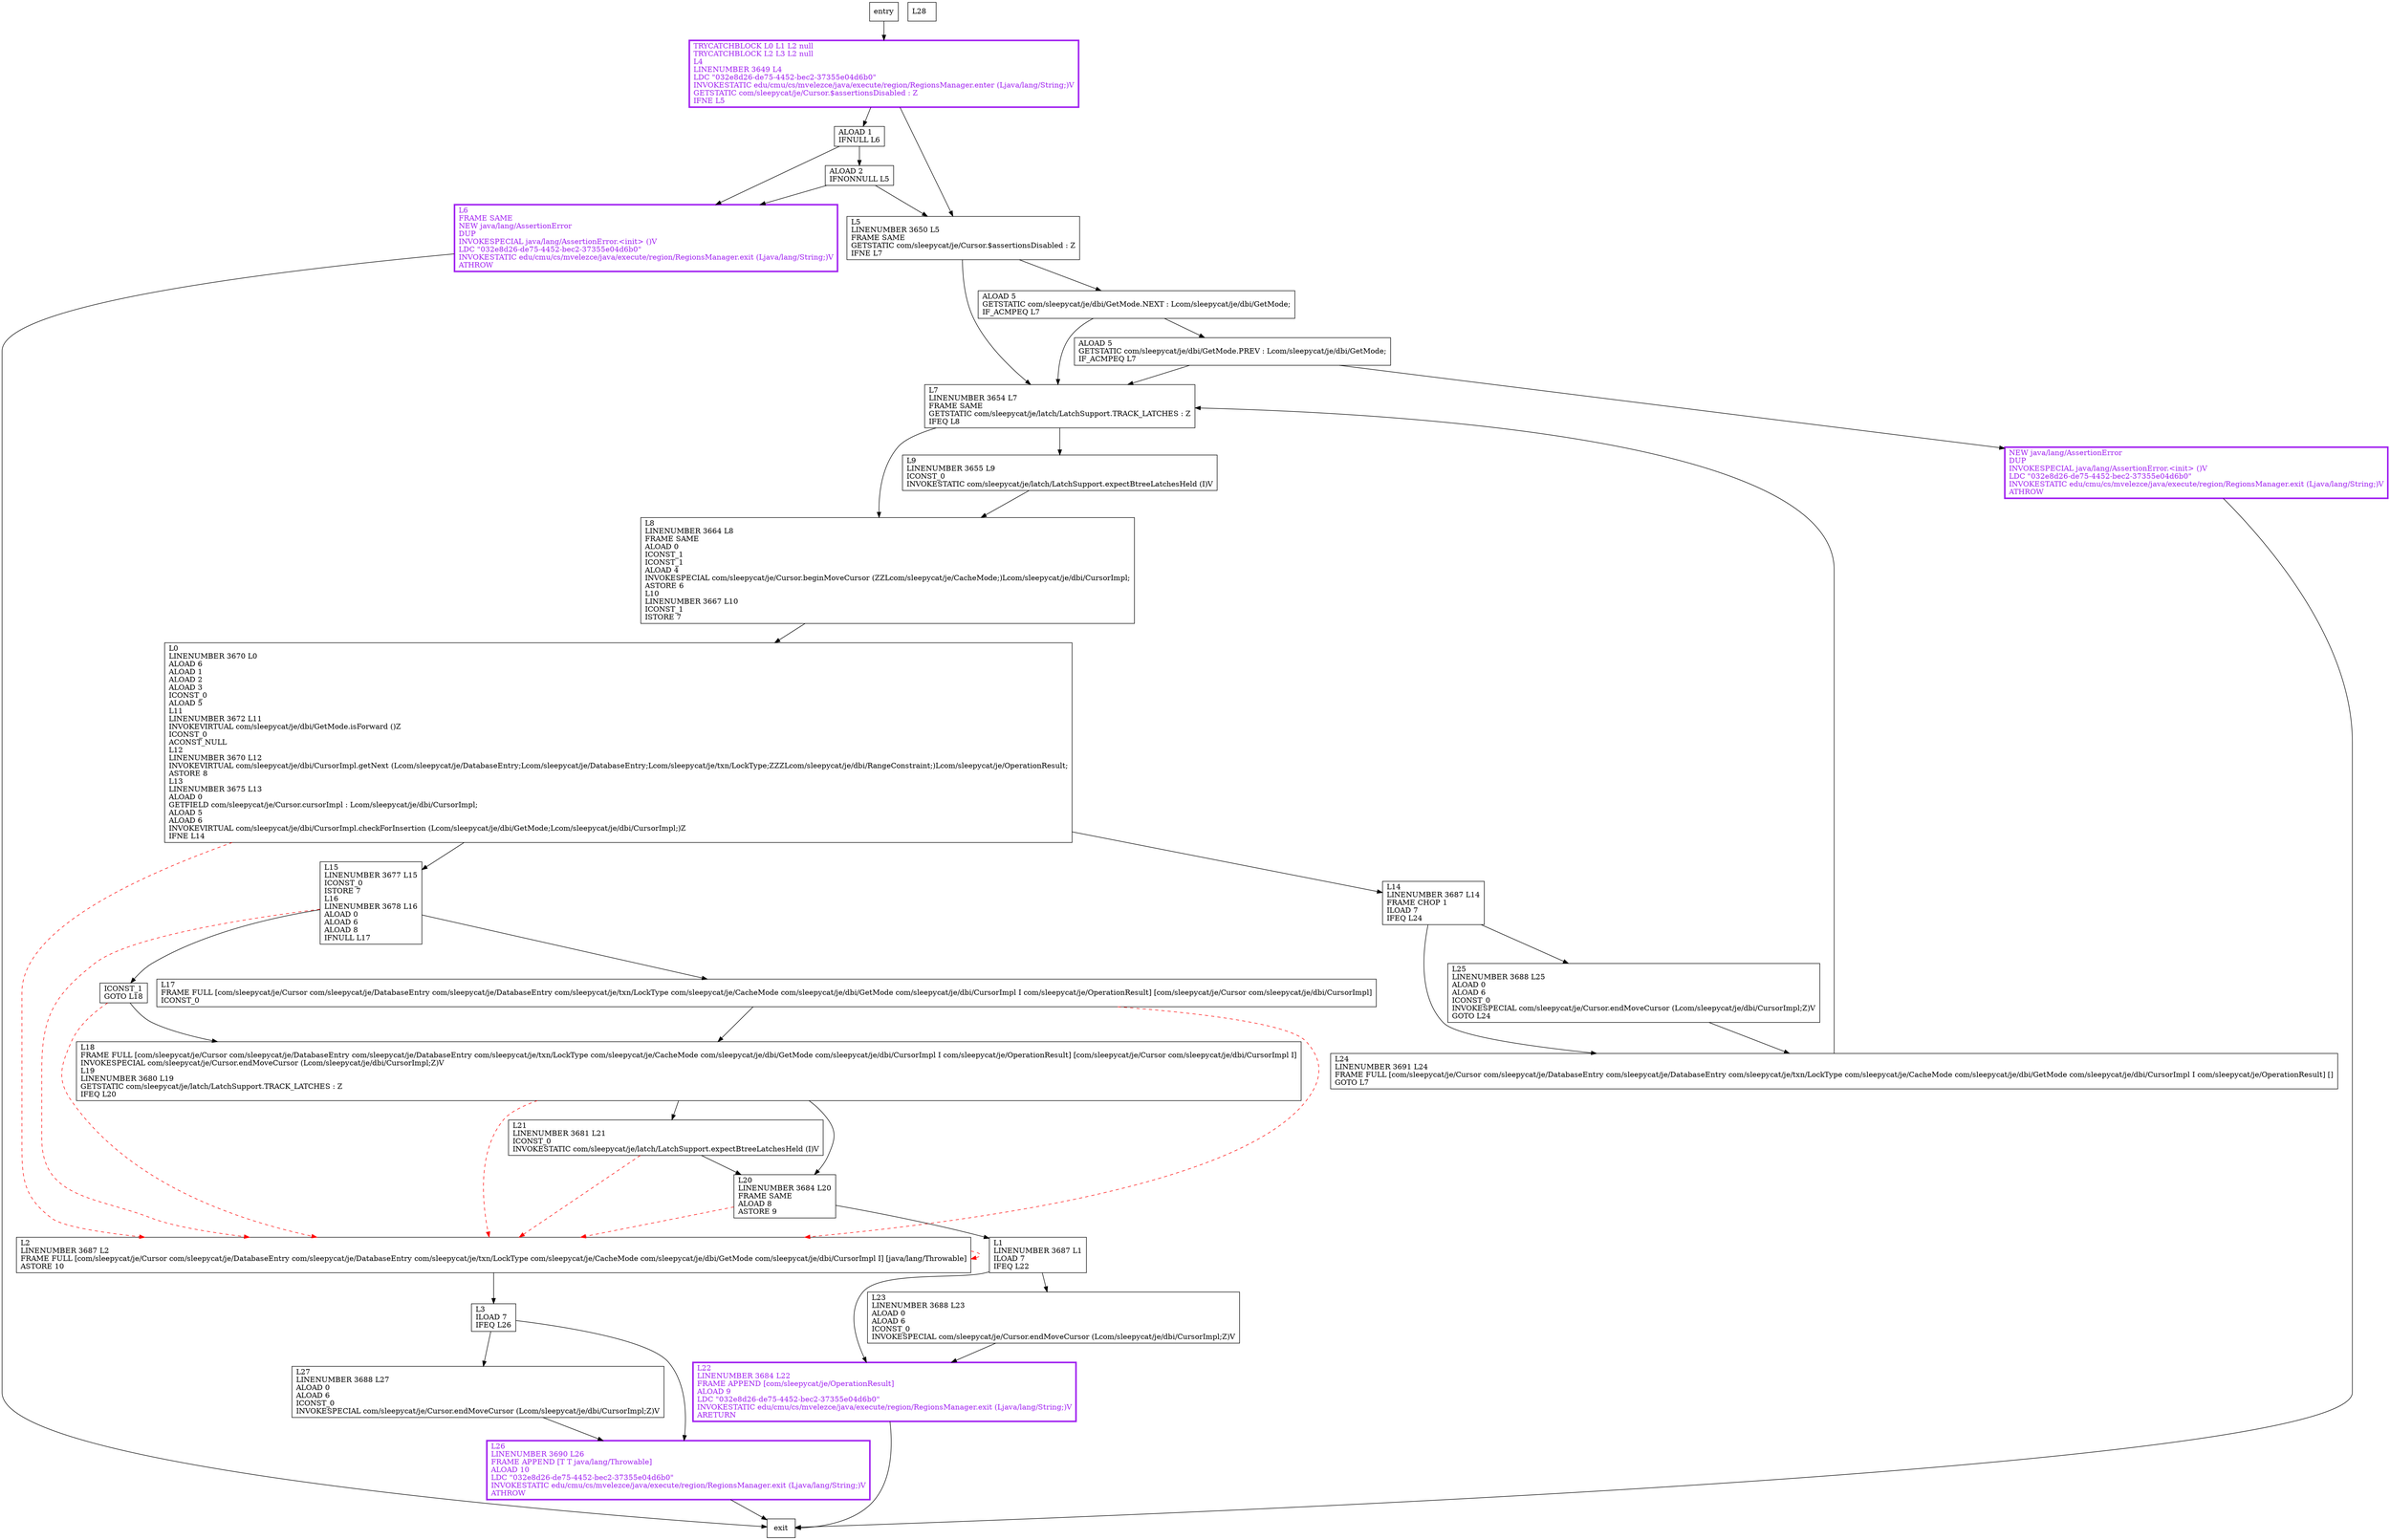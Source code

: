 digraph retrieveNextCheckForInsertion {
node [shape=record];
638339788 [label="L18\lFRAME FULL [com/sleepycat/je/Cursor com/sleepycat/je/DatabaseEntry com/sleepycat/je/DatabaseEntry com/sleepycat/je/txn/LockType com/sleepycat/je/CacheMode com/sleepycat/je/dbi/GetMode com/sleepycat/je/dbi/CursorImpl I com/sleepycat/je/OperationResult] [com/sleepycat/je/Cursor com/sleepycat/je/dbi/CursorImpl I]\lINVOKESPECIAL com/sleepycat/je/Cursor.endMoveCursor (Lcom/sleepycat/je/dbi/CursorImpl;Z)V\lL19\lLINENUMBER 3680 L19\lGETSTATIC com/sleepycat/je/latch/LatchSupport.TRACK_LATCHES : Z\lIFEQ L20\l"];
237324879 [label="L23\lLINENUMBER 3688 L23\lALOAD 0\lALOAD 6\lICONST_0\lINVOKESPECIAL com/sleepycat/je/Cursor.endMoveCursor (Lcom/sleepycat/je/dbi/CursorImpl;Z)V\l"];
1131546070 [label="L3\lILOAD 7\lIFEQ L26\l"];
256591411 [label="L0\lLINENUMBER 3670 L0\lALOAD 6\lALOAD 1\lALOAD 2\lALOAD 3\lICONST_0\lALOAD 5\lL11\lLINENUMBER 3672 L11\lINVOKEVIRTUAL com/sleepycat/je/dbi/GetMode.isForward ()Z\lICONST_0\lACONST_NULL\lL12\lLINENUMBER 3670 L12\lINVOKEVIRTUAL com/sleepycat/je/dbi/CursorImpl.getNext (Lcom/sleepycat/je/DatabaseEntry;Lcom/sleepycat/je/DatabaseEntry;Lcom/sleepycat/je/txn/LockType;ZZZLcom/sleepycat/je/dbi/RangeConstraint;)Lcom/sleepycat/je/OperationResult;\lASTORE 8\lL13\lLINENUMBER 3675 L13\lALOAD 0\lGETFIELD com/sleepycat/je/Cursor.cursorImpl : Lcom/sleepycat/je/dbi/CursorImpl;\lALOAD 5\lALOAD 6\lINVOKEVIRTUAL com/sleepycat/je/dbi/CursorImpl.checkForInsertion (Lcom/sleepycat/je/dbi/GetMode;Lcom/sleepycat/je/dbi/CursorImpl;)Z\lIFNE L14\l"];
963249195 [label="L5\lLINENUMBER 3650 L5\lFRAME SAME\lGETSTATIC com/sleepycat/je/Cursor.$assertionsDisabled : Z\lIFNE L7\l"];
1317390478 [label="L15\lLINENUMBER 3677 L15\lICONST_0\lISTORE 7\lL16\lLINENUMBER 3678 L16\lALOAD 0\lALOAD 6\lALOAD 8\lIFNULL L17\l"];
1469558221 [label="ALOAD 5\lGETSTATIC com/sleepycat/je/dbi/GetMode.NEXT : Lcom/sleepycat/je/dbi/GetMode;\lIF_ACMPEQ L7\l"];
746302982 [label="L6\lFRAME SAME\lNEW java/lang/AssertionError\lDUP\lINVOKESPECIAL java/lang/AssertionError.\<init\> ()V\lLDC \"032e8d26-de75-4452-bec2-37355e04d6b0\"\lINVOKESTATIC edu/cmu/cs/mvelezce/java/execute/region/RegionsManager.exit (Ljava/lang/String;)V\lATHROW\l"];
304221942 [label="NEW java/lang/AssertionError\lDUP\lINVOKESPECIAL java/lang/AssertionError.\<init\> ()V\lLDC \"032e8d26-de75-4452-bec2-37355e04d6b0\"\lINVOKESTATIC edu/cmu/cs/mvelezce/java/execute/region/RegionsManager.exit (Ljava/lang/String;)V\lATHROW\l"];
2068946720 [label="L17\lFRAME FULL [com/sleepycat/je/Cursor com/sleepycat/je/DatabaseEntry com/sleepycat/je/DatabaseEntry com/sleepycat/je/txn/LockType com/sleepycat/je/CacheMode com/sleepycat/je/dbi/GetMode com/sleepycat/je/dbi/CursorImpl I com/sleepycat/je/OperationResult] [com/sleepycat/je/Cursor com/sleepycat/je/dbi/CursorImpl]\lICONST_0\l"];
1177368379 [label="L20\lLINENUMBER 3684 L20\lFRAME SAME\lALOAD 8\lASTORE 9\l"];
1796603790 [label="L26\lLINENUMBER 3690 L26\lFRAME APPEND [T T java/lang/Throwable]\lALOAD 10\lLDC \"032e8d26-de75-4452-bec2-37355e04d6b0\"\lINVOKESTATIC edu/cmu/cs/mvelezce/java/execute/region/RegionsManager.exit (Ljava/lang/String;)V\lATHROW\l"];
2019971538 [label="L27\lLINENUMBER 3688 L27\lALOAD 0\lALOAD 6\lICONST_0\lINVOKESPECIAL com/sleepycat/je/Cursor.endMoveCursor (Lcom/sleepycat/je/dbi/CursorImpl;Z)V\l"];
2024878266 [label="L9\lLINENUMBER 3655 L9\lICONST_0\lINVOKESTATIC com/sleepycat/je/latch/LatchSupport.expectBtreeLatchesHeld (I)V\l"];
1796597764 [label="L8\lLINENUMBER 3664 L8\lFRAME SAME\lALOAD 0\lICONST_1\lICONST_1\lALOAD 4\lINVOKESPECIAL com/sleepycat/je/Cursor.beginMoveCursor (ZZLcom/sleepycat/je/CacheMode;)Lcom/sleepycat/je/dbi/CursorImpl;\lASTORE 6\lL10\lLINENUMBER 3667 L10\lICONST_1\lISTORE 7\l"];
383629653 [label="ALOAD 1\lIFNULL L6\l"];
1675134741 [label="ALOAD 5\lGETSTATIC com/sleepycat/je/dbi/GetMode.PREV : Lcom/sleepycat/je/dbi/GetMode;\lIF_ACMPEQ L7\l"];
715175682 [label="L1\lLINENUMBER 3687 L1\lILOAD 7\lIFEQ L22\l"];
1043701832 [label="L7\lLINENUMBER 3654 L7\lFRAME SAME\lGETSTATIC com/sleepycat/je/latch/LatchSupport.TRACK_LATCHES : Z\lIFEQ L8\l"];
2038063839 [label="L21\lLINENUMBER 3681 L21\lICONST_0\lINVOKESTATIC com/sleepycat/je/latch/LatchSupport.expectBtreeLatchesHeld (I)V\l"];
2138327179 [label="ALOAD 2\lIFNONNULL L5\l"];
255962670 [label="TRYCATCHBLOCK L0 L1 L2 null\lTRYCATCHBLOCK L2 L3 L2 null\lL4\lLINENUMBER 3649 L4\lLDC \"032e8d26-de75-4452-bec2-37355e04d6b0\"\lINVOKESTATIC edu/cmu/cs/mvelezce/java/execute/region/RegionsManager.enter (Ljava/lang/String;)V\lGETSTATIC com/sleepycat/je/Cursor.$assertionsDisabled : Z\lIFNE L5\l"];
1288845916 [label="L14\lLINENUMBER 3687 L14\lFRAME CHOP 1\lILOAD 7\lIFEQ L24\l"];
1330029339 [label="L24\lLINENUMBER 3691 L24\lFRAME FULL [com/sleepycat/je/Cursor com/sleepycat/je/DatabaseEntry com/sleepycat/je/DatabaseEntry com/sleepycat/je/txn/LockType com/sleepycat/je/CacheMode com/sleepycat/je/dbi/GetMode com/sleepycat/je/dbi/CursorImpl I com/sleepycat/je/OperationResult] []\lGOTO L7\l"];
533637273 [label="L28\l"];
1061160196 [label="ICONST_1\lGOTO L18\l"];
1245395821 [label="L22\lLINENUMBER 3684 L22\lFRAME APPEND [com/sleepycat/je/OperationResult]\lALOAD 9\lLDC \"032e8d26-de75-4452-bec2-37355e04d6b0\"\lINVOKESTATIC edu/cmu/cs/mvelezce/java/execute/region/RegionsManager.exit (Ljava/lang/String;)V\lARETURN\l"];
1694517758 [label="L25\lLINENUMBER 3688 L25\lALOAD 0\lALOAD 6\lICONST_0\lINVOKESPECIAL com/sleepycat/je/Cursor.endMoveCursor (Lcom/sleepycat/je/dbi/CursorImpl;Z)V\lGOTO L24\l"];
1094775566 [label="L2\lLINENUMBER 3687 L2\lFRAME FULL [com/sleepycat/je/Cursor com/sleepycat/je/DatabaseEntry com/sleepycat/je/DatabaseEntry com/sleepycat/je/txn/LockType com/sleepycat/je/CacheMode com/sleepycat/je/dbi/GetMode com/sleepycat/je/dbi/CursorImpl I] [java/lang/Throwable]\lASTORE 10\l"];
entry;
exit;
638339788 -> 1177368379
638339788 -> 2038063839
638339788 -> 1094775566 [style=dashed, color=red]
237324879 -> 1245395821
1131546070 -> 1796603790
1131546070 -> 2019971538
256591411 -> 1317390478
256591411 -> 1288845916
256591411 -> 1094775566 [style=dashed, color=red]
963249195 -> 1469558221
963249195 -> 1043701832
1317390478 -> 2068946720
1317390478 -> 1061160196
1317390478 -> 1094775566 [style=dashed, color=red]
1469558221 -> 1675134741
1469558221 -> 1043701832
746302982 -> exit
304221942 -> exit
2068946720 -> 638339788
2068946720 -> 1094775566 [style=dashed, color=red]
1177368379 -> 715175682
1177368379 -> 1094775566 [style=dashed, color=red]
1796603790 -> exit
2019971538 -> 1796603790
2024878266 -> 1796597764
1796597764 -> 256591411
383629653 -> 746302982
383629653 -> 2138327179
1675134741 -> 304221942
1675134741 -> 1043701832
715175682 -> 237324879
715175682 -> 1245395821
1043701832 -> 2024878266
1043701832 -> 1796597764
2038063839 -> 1177368379
2038063839 -> 1094775566 [style=dashed, color=red]
entry -> 255962670
2138327179 -> 746302982
2138327179 -> 963249195
255962670 -> 383629653
255962670 -> 963249195
1288845916 -> 1330029339
1288845916 -> 1694517758
1330029339 -> 1043701832
1061160196 -> 638339788
1061160196 -> 1094775566 [style=dashed, color=red]
1245395821 -> exit
1694517758 -> 1330029339
1094775566 -> 1131546070
1094775566 -> 1094775566 [style=dashed, color=red]
1796603790[fontcolor="purple", penwidth=3, color="purple"];
746302982[fontcolor="purple", penwidth=3, color="purple"];
304221942[fontcolor="purple", penwidth=3, color="purple"];
255962670[fontcolor="purple", penwidth=3, color="purple"];
1245395821[fontcolor="purple", penwidth=3, color="purple"];
}

